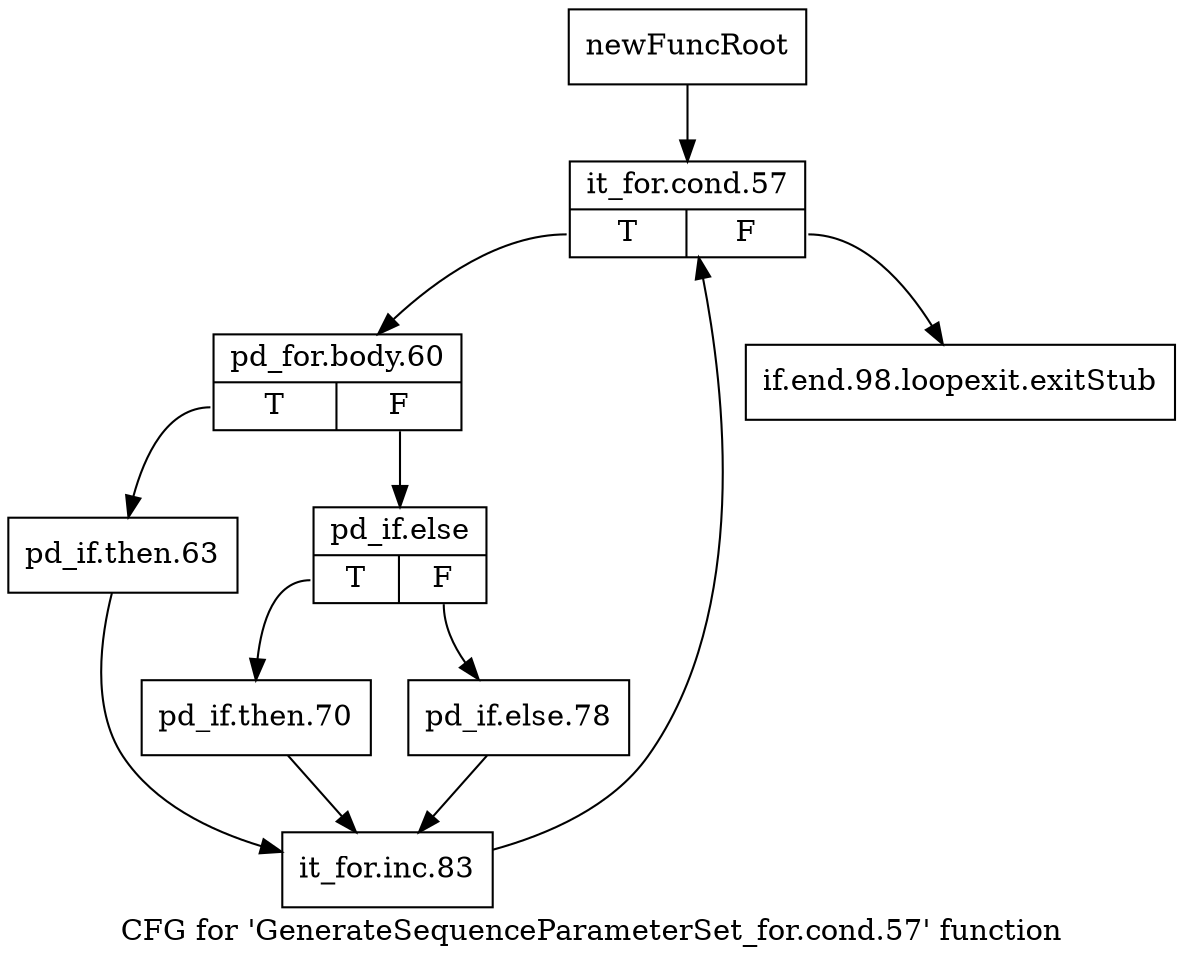 digraph "CFG for 'GenerateSequenceParameterSet_for.cond.57' function" {
	label="CFG for 'GenerateSequenceParameterSet_for.cond.57' function";

	Node0x2a55700 [shape=record,label="{newFuncRoot}"];
	Node0x2a55700 -> Node0x2a557a0;
	Node0x2a55750 [shape=record,label="{if.end.98.loopexit.exitStub}"];
	Node0x2a557a0 [shape=record,label="{it_for.cond.57|{<s0>T|<s1>F}}"];
	Node0x2a557a0:s0 -> Node0x2a557f0;
	Node0x2a557a0:s1 -> Node0x2a55750;
	Node0x2a557f0 [shape=record,label="{pd_for.body.60|{<s0>T|<s1>F}}"];
	Node0x2a557f0:s0 -> Node0x2a55930;
	Node0x2a557f0:s1 -> Node0x2a55840;
	Node0x2a55840 [shape=record,label="{pd_if.else|{<s0>T|<s1>F}}"];
	Node0x2a55840:s0 -> Node0x2a558e0;
	Node0x2a55840:s1 -> Node0x2a55890;
	Node0x2a55890 [shape=record,label="{pd_if.else.78}"];
	Node0x2a55890 -> Node0x2a55980;
	Node0x2a558e0 [shape=record,label="{pd_if.then.70}"];
	Node0x2a558e0 -> Node0x2a55980;
	Node0x2a55930 [shape=record,label="{pd_if.then.63}"];
	Node0x2a55930 -> Node0x2a55980;
	Node0x2a55980 [shape=record,label="{it_for.inc.83}"];
	Node0x2a55980 -> Node0x2a557a0;
}
